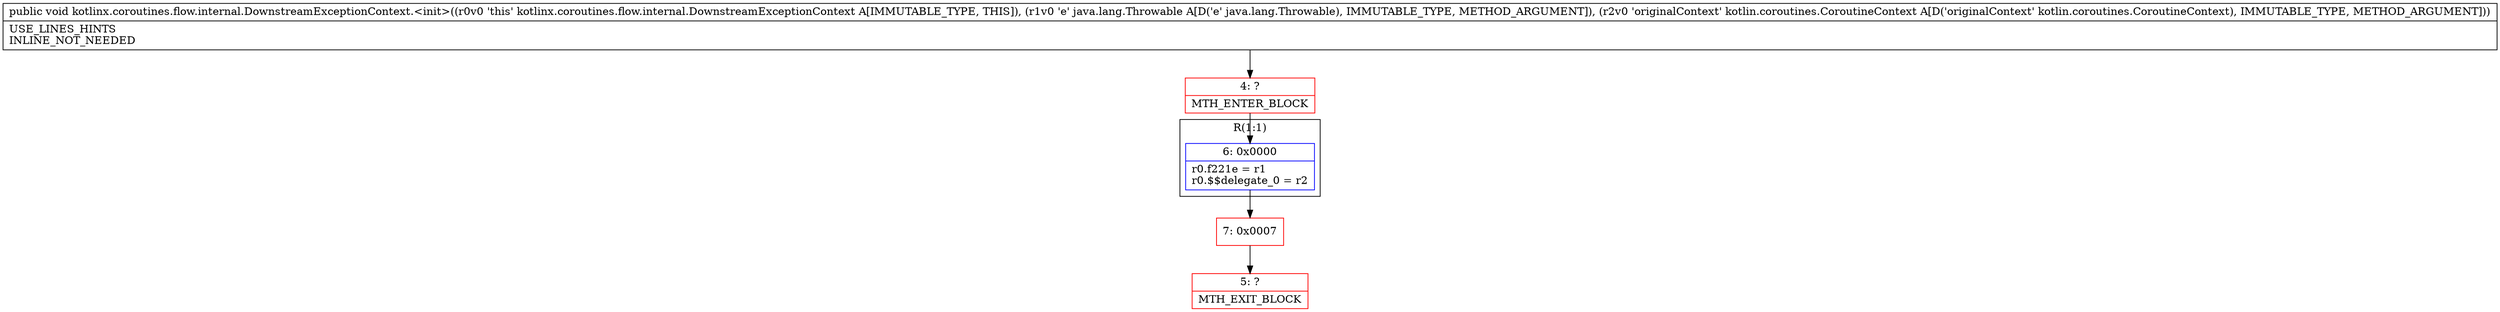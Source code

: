 digraph "CFG forkotlinx.coroutines.flow.internal.DownstreamExceptionContext.\<init\>(Ljava\/lang\/Throwable;Lkotlin\/coroutines\/CoroutineContext;)V" {
subgraph cluster_Region_1404944935 {
label = "R(1:1)";
node [shape=record,color=blue];
Node_6 [shape=record,label="{6\:\ 0x0000|r0.f221e = r1\lr0.$$delegate_0 = r2\l}"];
}
Node_4 [shape=record,color=red,label="{4\:\ ?|MTH_ENTER_BLOCK\l}"];
Node_7 [shape=record,color=red,label="{7\:\ 0x0007}"];
Node_5 [shape=record,color=red,label="{5\:\ ?|MTH_EXIT_BLOCK\l}"];
MethodNode[shape=record,label="{public void kotlinx.coroutines.flow.internal.DownstreamExceptionContext.\<init\>((r0v0 'this' kotlinx.coroutines.flow.internal.DownstreamExceptionContext A[IMMUTABLE_TYPE, THIS]), (r1v0 'e' java.lang.Throwable A[D('e' java.lang.Throwable), IMMUTABLE_TYPE, METHOD_ARGUMENT]), (r2v0 'originalContext' kotlin.coroutines.CoroutineContext A[D('originalContext' kotlin.coroutines.CoroutineContext), IMMUTABLE_TYPE, METHOD_ARGUMENT]))  | USE_LINES_HINTS\lINLINE_NOT_NEEDED\l}"];
MethodNode -> Node_4;Node_6 -> Node_7;
Node_4 -> Node_6;
Node_7 -> Node_5;
}

